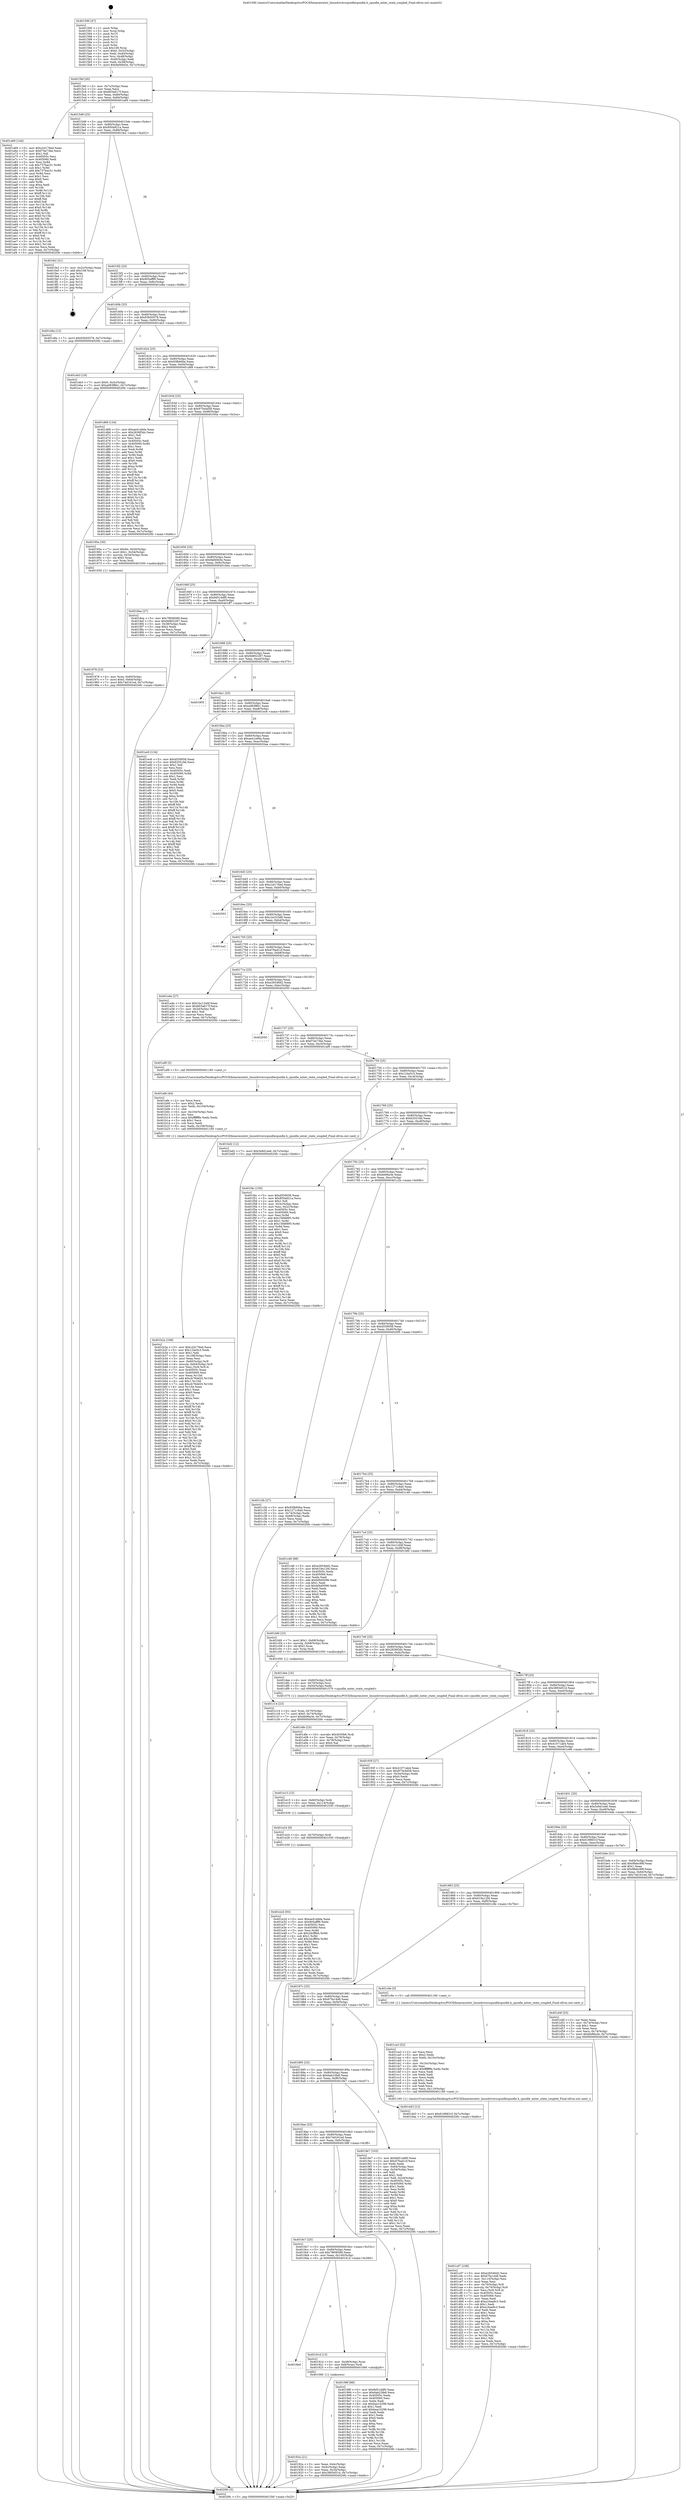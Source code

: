 digraph "0x401590" {
  label = "0x401590 (/mnt/c/Users/mathe/Desktop/tcc/POCII/binaries/extr_linuxdriverscpuidlecpuidle.h_cpuidle_enter_state_coupled_Final-ollvm.out::main(0))"
  labelloc = "t"
  node[shape=record]

  Entry [label="",width=0.3,height=0.3,shape=circle,fillcolor=black,style=filled]
  "0x4015bf" [label="{
     0x4015bf [26]\l
     | [instrs]\l
     &nbsp;&nbsp;0x4015bf \<+3\>: mov -0x7c(%rbp),%eax\l
     &nbsp;&nbsp;0x4015c2 \<+2\>: mov %eax,%ecx\l
     &nbsp;&nbsp;0x4015c4 \<+6\>: sub $0x803a617f,%ecx\l
     &nbsp;&nbsp;0x4015ca \<+3\>: mov %eax,-0x80(%rbp)\l
     &nbsp;&nbsp;0x4015cd \<+6\>: mov %ecx,-0x84(%rbp)\l
     &nbsp;&nbsp;0x4015d3 \<+6\>: je 0000000000401a69 \<main+0x4d9\>\l
  }"]
  "0x401a69" [label="{
     0x401a69 [144]\l
     | [instrs]\l
     &nbsp;&nbsp;0x401a69 \<+5\>: mov $0xc2d176ed,%eax\l
     &nbsp;&nbsp;0x401a6e \<+5\>: mov $0xf74a73be,%ecx\l
     &nbsp;&nbsp;0x401a73 \<+2\>: mov $0x1,%dl\l
     &nbsp;&nbsp;0x401a75 \<+7\>: mov 0x40505c,%esi\l
     &nbsp;&nbsp;0x401a7c \<+7\>: mov 0x405060,%edi\l
     &nbsp;&nbsp;0x401a83 \<+3\>: mov %esi,%r8d\l
     &nbsp;&nbsp;0x401a86 \<+7\>: sub $0x737bac51,%r8d\l
     &nbsp;&nbsp;0x401a8d \<+4\>: sub $0x1,%r8d\l
     &nbsp;&nbsp;0x401a91 \<+7\>: add $0x737bac51,%r8d\l
     &nbsp;&nbsp;0x401a98 \<+4\>: imul %r8d,%esi\l
     &nbsp;&nbsp;0x401a9c \<+3\>: and $0x1,%esi\l
     &nbsp;&nbsp;0x401a9f \<+3\>: cmp $0x0,%esi\l
     &nbsp;&nbsp;0x401aa2 \<+4\>: sete %r9b\l
     &nbsp;&nbsp;0x401aa6 \<+3\>: cmp $0xa,%edi\l
     &nbsp;&nbsp;0x401aa9 \<+4\>: setl %r10b\l
     &nbsp;&nbsp;0x401aad \<+3\>: mov %r9b,%r11b\l
     &nbsp;&nbsp;0x401ab0 \<+4\>: xor $0xff,%r11b\l
     &nbsp;&nbsp;0x401ab4 \<+3\>: mov %r10b,%bl\l
     &nbsp;&nbsp;0x401ab7 \<+3\>: xor $0xff,%bl\l
     &nbsp;&nbsp;0x401aba \<+3\>: xor $0x0,%dl\l
     &nbsp;&nbsp;0x401abd \<+3\>: mov %r11b,%r14b\l
     &nbsp;&nbsp;0x401ac0 \<+4\>: and $0x0,%r14b\l
     &nbsp;&nbsp;0x401ac4 \<+3\>: and %dl,%r9b\l
     &nbsp;&nbsp;0x401ac7 \<+3\>: mov %bl,%r15b\l
     &nbsp;&nbsp;0x401aca \<+4\>: and $0x0,%r15b\l
     &nbsp;&nbsp;0x401ace \<+3\>: and %dl,%r10b\l
     &nbsp;&nbsp;0x401ad1 \<+3\>: or %r9b,%r14b\l
     &nbsp;&nbsp;0x401ad4 \<+3\>: or %r10b,%r15b\l
     &nbsp;&nbsp;0x401ad7 \<+3\>: xor %r15b,%r14b\l
     &nbsp;&nbsp;0x401ada \<+3\>: or %bl,%r11b\l
     &nbsp;&nbsp;0x401add \<+4\>: xor $0xff,%r11b\l
     &nbsp;&nbsp;0x401ae1 \<+3\>: or $0x0,%dl\l
     &nbsp;&nbsp;0x401ae4 \<+3\>: and %dl,%r11b\l
     &nbsp;&nbsp;0x401ae7 \<+3\>: or %r11b,%r14b\l
     &nbsp;&nbsp;0x401aea \<+4\>: test $0x1,%r14b\l
     &nbsp;&nbsp;0x401aee \<+3\>: cmovne %ecx,%eax\l
     &nbsp;&nbsp;0x401af1 \<+3\>: mov %eax,-0x7c(%rbp)\l
     &nbsp;&nbsp;0x401af4 \<+5\>: jmp 00000000004020fc \<main+0xb6c\>\l
  }"]
  "0x4015d9" [label="{
     0x4015d9 [25]\l
     | [instrs]\l
     &nbsp;&nbsp;0x4015d9 \<+5\>: jmp 00000000004015de \<main+0x4e\>\l
     &nbsp;&nbsp;0x4015de \<+3\>: mov -0x80(%rbp),%eax\l
     &nbsp;&nbsp;0x4015e1 \<+5\>: sub $0x850a921a,%eax\l
     &nbsp;&nbsp;0x4015e6 \<+6\>: mov %eax,-0x88(%rbp)\l
     &nbsp;&nbsp;0x4015ec \<+6\>: je 0000000000401fe2 \<main+0xa52\>\l
  }"]
  Exit [label="",width=0.3,height=0.3,shape=circle,fillcolor=black,style=filled,peripheries=2]
  "0x401fe2" [label="{
     0x401fe2 [21]\l
     | [instrs]\l
     &nbsp;&nbsp;0x401fe2 \<+3\>: mov -0x2c(%rbp),%eax\l
     &nbsp;&nbsp;0x401fe5 \<+7\>: add $0x108,%rsp\l
     &nbsp;&nbsp;0x401fec \<+1\>: pop %rbx\l
     &nbsp;&nbsp;0x401fed \<+2\>: pop %r12\l
     &nbsp;&nbsp;0x401fef \<+2\>: pop %r13\l
     &nbsp;&nbsp;0x401ff1 \<+2\>: pop %r14\l
     &nbsp;&nbsp;0x401ff3 \<+2\>: pop %r15\l
     &nbsp;&nbsp;0x401ff5 \<+1\>: pop %rbp\l
     &nbsp;&nbsp;0x401ff6 \<+1\>: ret\l
  }"]
  "0x4015f2" [label="{
     0x4015f2 [25]\l
     | [instrs]\l
     &nbsp;&nbsp;0x4015f2 \<+5\>: jmp 00000000004015f7 \<main+0x67\>\l
     &nbsp;&nbsp;0x4015f7 \<+3\>: mov -0x80(%rbp),%eax\l
     &nbsp;&nbsp;0x4015fa \<+5\>: sub $0x905afff9,%eax\l
     &nbsp;&nbsp;0x4015ff \<+6\>: mov %eax,-0x8c(%rbp)\l
     &nbsp;&nbsp;0x401605 \<+6\>: je 0000000000401e8a \<main+0x8fa\>\l
  }"]
  "0x401e2d" [label="{
     0x401e2d [93]\l
     | [instrs]\l
     &nbsp;&nbsp;0x401e2d \<+5\>: mov $0xae41a9da,%eax\l
     &nbsp;&nbsp;0x401e32 \<+5\>: mov $0x905afff9,%edx\l
     &nbsp;&nbsp;0x401e37 \<+7\>: mov 0x40505c,%esi\l
     &nbsp;&nbsp;0x401e3e \<+7\>: mov 0x405060,%ecx\l
     &nbsp;&nbsp;0x401e45 \<+3\>: mov %esi,%r8d\l
     &nbsp;&nbsp;0x401e48 \<+7\>: sub $0x2dcfffd4,%r8d\l
     &nbsp;&nbsp;0x401e4f \<+4\>: sub $0x1,%r8d\l
     &nbsp;&nbsp;0x401e53 \<+7\>: add $0x2dcfffd4,%r8d\l
     &nbsp;&nbsp;0x401e5a \<+4\>: imul %r8d,%esi\l
     &nbsp;&nbsp;0x401e5e \<+3\>: and $0x1,%esi\l
     &nbsp;&nbsp;0x401e61 \<+3\>: cmp $0x0,%esi\l
     &nbsp;&nbsp;0x401e64 \<+4\>: sete %r9b\l
     &nbsp;&nbsp;0x401e68 \<+3\>: cmp $0xa,%ecx\l
     &nbsp;&nbsp;0x401e6b \<+4\>: setl %r10b\l
     &nbsp;&nbsp;0x401e6f \<+3\>: mov %r9b,%r11b\l
     &nbsp;&nbsp;0x401e72 \<+3\>: and %r10b,%r11b\l
     &nbsp;&nbsp;0x401e75 \<+3\>: xor %r10b,%r9b\l
     &nbsp;&nbsp;0x401e78 \<+3\>: or %r9b,%r11b\l
     &nbsp;&nbsp;0x401e7b \<+4\>: test $0x1,%r11b\l
     &nbsp;&nbsp;0x401e7f \<+3\>: cmovne %edx,%eax\l
     &nbsp;&nbsp;0x401e82 \<+3\>: mov %eax,-0x7c(%rbp)\l
     &nbsp;&nbsp;0x401e85 \<+5\>: jmp 00000000004020fc \<main+0xb6c\>\l
  }"]
  "0x401e8a" [label="{
     0x401e8a [12]\l
     | [instrs]\l
     &nbsp;&nbsp;0x401e8a \<+7\>: movl $0x93b50578,-0x7c(%rbp)\l
     &nbsp;&nbsp;0x401e91 \<+5\>: jmp 00000000004020fc \<main+0xb6c\>\l
  }"]
  "0x40160b" [label="{
     0x40160b [25]\l
     | [instrs]\l
     &nbsp;&nbsp;0x40160b \<+5\>: jmp 0000000000401610 \<main+0x80\>\l
     &nbsp;&nbsp;0x401610 \<+3\>: mov -0x80(%rbp),%eax\l
     &nbsp;&nbsp;0x401613 \<+5\>: sub $0x93b50578,%eax\l
     &nbsp;&nbsp;0x401618 \<+6\>: mov %eax,-0x90(%rbp)\l
     &nbsp;&nbsp;0x40161e \<+6\>: je 0000000000401eb3 \<main+0x923\>\l
  }"]
  "0x401e24" [label="{
     0x401e24 [9]\l
     | [instrs]\l
     &nbsp;&nbsp;0x401e24 \<+4\>: mov -0x70(%rbp),%rdi\l
     &nbsp;&nbsp;0x401e28 \<+5\>: call 0000000000401030 \<free@plt\>\l
     | [calls]\l
     &nbsp;&nbsp;0x401030 \{1\} (unknown)\l
  }"]
  "0x401eb3" [label="{
     0x401eb3 [19]\l
     | [instrs]\l
     &nbsp;&nbsp;0x401eb3 \<+7\>: movl $0x0,-0x3c(%rbp)\l
     &nbsp;&nbsp;0x401eba \<+7\>: movl $0xa083f8b1,-0x7c(%rbp)\l
     &nbsp;&nbsp;0x401ec1 \<+5\>: jmp 00000000004020fc \<main+0xb6c\>\l
  }"]
  "0x401624" [label="{
     0x401624 [25]\l
     | [instrs]\l
     &nbsp;&nbsp;0x401624 \<+5\>: jmp 0000000000401629 \<main+0x99\>\l
     &nbsp;&nbsp;0x401629 \<+3\>: mov -0x80(%rbp),%eax\l
     &nbsp;&nbsp;0x40162c \<+5\>: sub $0x93fb60be,%eax\l
     &nbsp;&nbsp;0x401631 \<+6\>: mov %eax,-0x94(%rbp)\l
     &nbsp;&nbsp;0x401637 \<+6\>: je 0000000000401d68 \<main+0x7d8\>\l
  }"]
  "0x401e15" [label="{
     0x401e15 [15]\l
     | [instrs]\l
     &nbsp;&nbsp;0x401e15 \<+4\>: mov -0x60(%rbp),%rdi\l
     &nbsp;&nbsp;0x401e19 \<+6\>: mov %eax,-0x114(%rbp)\l
     &nbsp;&nbsp;0x401e1f \<+5\>: call 0000000000401030 \<free@plt\>\l
     | [calls]\l
     &nbsp;&nbsp;0x401030 \{1\} (unknown)\l
  }"]
  "0x401d68" [label="{
     0x401d68 [134]\l
     | [instrs]\l
     &nbsp;&nbsp;0x401d68 \<+5\>: mov $0xae41a9da,%eax\l
     &nbsp;&nbsp;0x401d6d \<+5\>: mov $0x2836f3dc,%ecx\l
     &nbsp;&nbsp;0x401d72 \<+2\>: mov $0x1,%dl\l
     &nbsp;&nbsp;0x401d74 \<+2\>: xor %esi,%esi\l
     &nbsp;&nbsp;0x401d76 \<+7\>: mov 0x40505c,%edi\l
     &nbsp;&nbsp;0x401d7d \<+8\>: mov 0x405060,%r8d\l
     &nbsp;&nbsp;0x401d85 \<+3\>: sub $0x1,%esi\l
     &nbsp;&nbsp;0x401d88 \<+3\>: mov %edi,%r9d\l
     &nbsp;&nbsp;0x401d8b \<+3\>: add %esi,%r9d\l
     &nbsp;&nbsp;0x401d8e \<+4\>: imul %r9d,%edi\l
     &nbsp;&nbsp;0x401d92 \<+3\>: and $0x1,%edi\l
     &nbsp;&nbsp;0x401d95 \<+3\>: cmp $0x0,%edi\l
     &nbsp;&nbsp;0x401d98 \<+4\>: sete %r10b\l
     &nbsp;&nbsp;0x401d9c \<+4\>: cmp $0xa,%r8d\l
     &nbsp;&nbsp;0x401da0 \<+4\>: setl %r11b\l
     &nbsp;&nbsp;0x401da4 \<+3\>: mov %r10b,%bl\l
     &nbsp;&nbsp;0x401da7 \<+3\>: xor $0xff,%bl\l
     &nbsp;&nbsp;0x401daa \<+3\>: mov %r11b,%r14b\l
     &nbsp;&nbsp;0x401dad \<+4\>: xor $0xff,%r14b\l
     &nbsp;&nbsp;0x401db1 \<+3\>: xor $0x0,%dl\l
     &nbsp;&nbsp;0x401db4 \<+3\>: mov %bl,%r15b\l
     &nbsp;&nbsp;0x401db7 \<+4\>: and $0x0,%r15b\l
     &nbsp;&nbsp;0x401dbb \<+3\>: and %dl,%r10b\l
     &nbsp;&nbsp;0x401dbe \<+3\>: mov %r14b,%r12b\l
     &nbsp;&nbsp;0x401dc1 \<+4\>: and $0x0,%r12b\l
     &nbsp;&nbsp;0x401dc5 \<+3\>: and %dl,%r11b\l
     &nbsp;&nbsp;0x401dc8 \<+3\>: or %r10b,%r15b\l
     &nbsp;&nbsp;0x401dcb \<+3\>: or %r11b,%r12b\l
     &nbsp;&nbsp;0x401dce \<+3\>: xor %r12b,%r15b\l
     &nbsp;&nbsp;0x401dd1 \<+3\>: or %r14b,%bl\l
     &nbsp;&nbsp;0x401dd4 \<+3\>: xor $0xff,%bl\l
     &nbsp;&nbsp;0x401dd7 \<+3\>: or $0x0,%dl\l
     &nbsp;&nbsp;0x401dda \<+2\>: and %dl,%bl\l
     &nbsp;&nbsp;0x401ddc \<+3\>: or %bl,%r15b\l
     &nbsp;&nbsp;0x401ddf \<+4\>: test $0x1,%r15b\l
     &nbsp;&nbsp;0x401de3 \<+3\>: cmovne %ecx,%eax\l
     &nbsp;&nbsp;0x401de6 \<+3\>: mov %eax,-0x7c(%rbp)\l
     &nbsp;&nbsp;0x401de9 \<+5\>: jmp 00000000004020fc \<main+0xb6c\>\l
  }"]
  "0x40163d" [label="{
     0x40163d [25]\l
     | [instrs]\l
     &nbsp;&nbsp;0x40163d \<+5\>: jmp 0000000000401642 \<main+0xb2\>\l
     &nbsp;&nbsp;0x401642 \<+3\>: mov -0x80(%rbp),%eax\l
     &nbsp;&nbsp;0x401645 \<+5\>: sub $0x975e4d58,%eax\l
     &nbsp;&nbsp;0x40164a \<+6\>: mov %eax,-0x98(%rbp)\l
     &nbsp;&nbsp;0x401650 \<+6\>: je 000000000040195a \<main+0x3ca\>\l
  }"]
  "0x401dfe" [label="{
     0x401dfe [23]\l
     | [instrs]\l
     &nbsp;&nbsp;0x401dfe \<+10\>: movabs $0x4030b6,%rdi\l
     &nbsp;&nbsp;0x401e08 \<+3\>: mov %eax,-0x78(%rbp)\l
     &nbsp;&nbsp;0x401e0b \<+3\>: mov -0x78(%rbp),%esi\l
     &nbsp;&nbsp;0x401e0e \<+2\>: mov $0x0,%al\l
     &nbsp;&nbsp;0x401e10 \<+5\>: call 0000000000401040 \<printf@plt\>\l
     | [calls]\l
     &nbsp;&nbsp;0x401040 \{1\} (unknown)\l
  }"]
  "0x40195a" [label="{
     0x40195a [30]\l
     | [instrs]\l
     &nbsp;&nbsp;0x40195a \<+7\>: movl $0x64,-0x50(%rbp)\l
     &nbsp;&nbsp;0x401961 \<+7\>: movl $0x1,-0x54(%rbp)\l
     &nbsp;&nbsp;0x401968 \<+4\>: movslq -0x54(%rbp),%rax\l
     &nbsp;&nbsp;0x40196c \<+4\>: shl $0x2,%rax\l
     &nbsp;&nbsp;0x401970 \<+3\>: mov %rax,%rdi\l
     &nbsp;&nbsp;0x401973 \<+5\>: call 0000000000401050 \<malloc@plt\>\l
     | [calls]\l
     &nbsp;&nbsp;0x401050 \{1\} (unknown)\l
  }"]
  "0x401656" [label="{
     0x401656 [25]\l
     | [instrs]\l
     &nbsp;&nbsp;0x401656 \<+5\>: jmp 000000000040165b \<main+0xcb\>\l
     &nbsp;&nbsp;0x40165b \<+3\>: mov -0x80(%rbp),%eax\l
     &nbsp;&nbsp;0x40165e \<+5\>: sub $0x9af49d3e,%eax\l
     &nbsp;&nbsp;0x401663 \<+6\>: mov %eax,-0x9c(%rbp)\l
     &nbsp;&nbsp;0x401669 \<+6\>: je 00000000004018ea \<main+0x35a\>\l
  }"]
  "0x401cd7" [label="{
     0x401cd7 [108]\l
     | [instrs]\l
     &nbsp;&nbsp;0x401cd7 \<+5\>: mov $0xe26546d2,%ecx\l
     &nbsp;&nbsp;0x401cdc \<+5\>: mov $0x67fa1448,%edx\l
     &nbsp;&nbsp;0x401ce1 \<+6\>: mov -0x110(%rbp),%esi\l
     &nbsp;&nbsp;0x401ce7 \<+3\>: imul %eax,%esi\l
     &nbsp;&nbsp;0x401cea \<+4\>: mov -0x70(%rbp),%r8\l
     &nbsp;&nbsp;0x401cee \<+4\>: movslq -0x74(%rbp),%r9\l
     &nbsp;&nbsp;0x401cf2 \<+4\>: mov %esi,(%r8,%r9,4)\l
     &nbsp;&nbsp;0x401cf6 \<+7\>: mov 0x40505c,%eax\l
     &nbsp;&nbsp;0x401cfd \<+7\>: mov 0x405060,%esi\l
     &nbsp;&nbsp;0x401d04 \<+2\>: mov %eax,%edi\l
     &nbsp;&nbsp;0x401d06 \<+6\>: add $0xa16aa9c3,%edi\l
     &nbsp;&nbsp;0x401d0c \<+3\>: sub $0x1,%edi\l
     &nbsp;&nbsp;0x401d0f \<+6\>: sub $0xa16aa9c3,%edi\l
     &nbsp;&nbsp;0x401d15 \<+3\>: imul %edi,%eax\l
     &nbsp;&nbsp;0x401d18 \<+3\>: and $0x1,%eax\l
     &nbsp;&nbsp;0x401d1b \<+3\>: cmp $0x0,%eax\l
     &nbsp;&nbsp;0x401d1e \<+4\>: sete %r10b\l
     &nbsp;&nbsp;0x401d22 \<+3\>: cmp $0xa,%esi\l
     &nbsp;&nbsp;0x401d25 \<+4\>: setl %r11b\l
     &nbsp;&nbsp;0x401d29 \<+3\>: mov %r10b,%bl\l
     &nbsp;&nbsp;0x401d2c \<+3\>: and %r11b,%bl\l
     &nbsp;&nbsp;0x401d2f \<+3\>: xor %r11b,%r10b\l
     &nbsp;&nbsp;0x401d32 \<+3\>: or %r10b,%bl\l
     &nbsp;&nbsp;0x401d35 \<+3\>: test $0x1,%bl\l
     &nbsp;&nbsp;0x401d38 \<+3\>: cmovne %edx,%ecx\l
     &nbsp;&nbsp;0x401d3b \<+3\>: mov %ecx,-0x7c(%rbp)\l
     &nbsp;&nbsp;0x401d3e \<+5\>: jmp 00000000004020fc \<main+0xb6c\>\l
  }"]
  "0x4018ea" [label="{
     0x4018ea [27]\l
     | [instrs]\l
     &nbsp;&nbsp;0x4018ea \<+5\>: mov $0x7f608589,%eax\l
     &nbsp;&nbsp;0x4018ef \<+5\>: mov $0x9d802287,%ecx\l
     &nbsp;&nbsp;0x4018f4 \<+3\>: mov -0x38(%rbp),%edx\l
     &nbsp;&nbsp;0x4018f7 \<+3\>: cmp $0x2,%edx\l
     &nbsp;&nbsp;0x4018fa \<+3\>: cmovne %ecx,%eax\l
     &nbsp;&nbsp;0x4018fd \<+3\>: mov %eax,-0x7c(%rbp)\l
     &nbsp;&nbsp;0x401900 \<+5\>: jmp 00000000004020fc \<main+0xb6c\>\l
  }"]
  "0x40166f" [label="{
     0x40166f [25]\l
     | [instrs]\l
     &nbsp;&nbsp;0x40166f \<+5\>: jmp 0000000000401674 \<main+0xe4\>\l
     &nbsp;&nbsp;0x401674 \<+3\>: mov -0x80(%rbp),%eax\l
     &nbsp;&nbsp;0x401677 \<+5\>: sub $0x9d51ddf0,%eax\l
     &nbsp;&nbsp;0x40167c \<+6\>: mov %eax,-0xa0(%rbp)\l
     &nbsp;&nbsp;0x401682 \<+6\>: je 0000000000401ff7 \<main+0xa67\>\l
  }"]
  "0x4020fc" [label="{
     0x4020fc [5]\l
     | [instrs]\l
     &nbsp;&nbsp;0x4020fc \<+5\>: jmp 00000000004015bf \<main+0x2f\>\l
  }"]
  "0x401590" [label="{
     0x401590 [47]\l
     | [instrs]\l
     &nbsp;&nbsp;0x401590 \<+1\>: push %rbp\l
     &nbsp;&nbsp;0x401591 \<+3\>: mov %rsp,%rbp\l
     &nbsp;&nbsp;0x401594 \<+2\>: push %r15\l
     &nbsp;&nbsp;0x401596 \<+2\>: push %r14\l
     &nbsp;&nbsp;0x401598 \<+2\>: push %r13\l
     &nbsp;&nbsp;0x40159a \<+2\>: push %r12\l
     &nbsp;&nbsp;0x40159c \<+1\>: push %rbx\l
     &nbsp;&nbsp;0x40159d \<+7\>: sub $0x108,%rsp\l
     &nbsp;&nbsp;0x4015a4 \<+7\>: movl $0x0,-0x3c(%rbp)\l
     &nbsp;&nbsp;0x4015ab \<+3\>: mov %edi,-0x40(%rbp)\l
     &nbsp;&nbsp;0x4015ae \<+4\>: mov %rsi,-0x48(%rbp)\l
     &nbsp;&nbsp;0x4015b2 \<+3\>: mov -0x40(%rbp),%edi\l
     &nbsp;&nbsp;0x4015b5 \<+3\>: mov %edi,-0x38(%rbp)\l
     &nbsp;&nbsp;0x4015b8 \<+7\>: movl $0x9af49d3e,-0x7c(%rbp)\l
  }"]
  "0x401ca3" [label="{
     0x401ca3 [52]\l
     | [instrs]\l
     &nbsp;&nbsp;0x401ca3 \<+2\>: xor %ecx,%ecx\l
     &nbsp;&nbsp;0x401ca5 \<+5\>: mov $0x2,%edx\l
     &nbsp;&nbsp;0x401caa \<+6\>: mov %edx,-0x10c(%rbp)\l
     &nbsp;&nbsp;0x401cb0 \<+1\>: cltd\l
     &nbsp;&nbsp;0x401cb1 \<+6\>: mov -0x10c(%rbp),%esi\l
     &nbsp;&nbsp;0x401cb7 \<+2\>: idiv %esi\l
     &nbsp;&nbsp;0x401cb9 \<+6\>: imul $0xfffffffe,%edx,%edx\l
     &nbsp;&nbsp;0x401cbf \<+2\>: mov %ecx,%edi\l
     &nbsp;&nbsp;0x401cc1 \<+2\>: sub %edx,%edi\l
     &nbsp;&nbsp;0x401cc3 \<+2\>: mov %ecx,%edx\l
     &nbsp;&nbsp;0x401cc5 \<+3\>: sub $0x1,%edx\l
     &nbsp;&nbsp;0x401cc8 \<+2\>: add %edx,%edi\l
     &nbsp;&nbsp;0x401cca \<+2\>: sub %edi,%ecx\l
     &nbsp;&nbsp;0x401ccc \<+6\>: mov %ecx,-0x110(%rbp)\l
     &nbsp;&nbsp;0x401cd2 \<+5\>: call 0000000000401160 \<next_i\>\l
     | [calls]\l
     &nbsp;&nbsp;0x401160 \{1\} (/mnt/c/Users/mathe/Desktop/tcc/POCII/binaries/extr_linuxdriverscpuidlecpuidle.h_cpuidle_enter_state_coupled_Final-ollvm.out::next_i)\l
  }"]
  "0x401ff7" [label="{
     0x401ff7\l
  }", style=dashed]
  "0x401688" [label="{
     0x401688 [25]\l
     | [instrs]\l
     &nbsp;&nbsp;0x401688 \<+5\>: jmp 000000000040168d \<main+0xfd\>\l
     &nbsp;&nbsp;0x40168d \<+3\>: mov -0x80(%rbp),%eax\l
     &nbsp;&nbsp;0x401690 \<+5\>: sub $0x9d802287,%eax\l
     &nbsp;&nbsp;0x401695 \<+6\>: mov %eax,-0xa4(%rbp)\l
     &nbsp;&nbsp;0x40169b \<+6\>: je 0000000000401905 \<main+0x375\>\l
  }"]
  "0x401c14" [label="{
     0x401c14 [23]\l
     | [instrs]\l
     &nbsp;&nbsp;0x401c14 \<+4\>: mov %rax,-0x70(%rbp)\l
     &nbsp;&nbsp;0x401c18 \<+7\>: movl $0x0,-0x74(%rbp)\l
     &nbsp;&nbsp;0x401c1f \<+7\>: movl $0xbb96a3e,-0x7c(%rbp)\l
     &nbsp;&nbsp;0x401c26 \<+5\>: jmp 00000000004020fc \<main+0xb6c\>\l
  }"]
  "0x401905" [label="{
     0x401905\l
  }", style=dashed]
  "0x4016a1" [label="{
     0x4016a1 [25]\l
     | [instrs]\l
     &nbsp;&nbsp;0x4016a1 \<+5\>: jmp 00000000004016a6 \<main+0x116\>\l
     &nbsp;&nbsp;0x4016a6 \<+3\>: mov -0x80(%rbp),%eax\l
     &nbsp;&nbsp;0x4016a9 \<+5\>: sub $0xa083f8b1,%eax\l
     &nbsp;&nbsp;0x4016ae \<+6\>: mov %eax,-0xa8(%rbp)\l
     &nbsp;&nbsp;0x4016b4 \<+6\>: je 0000000000401ec6 \<main+0x936\>\l
  }"]
  "0x401b2a" [label="{
     0x401b2a [168]\l
     | [instrs]\l
     &nbsp;&nbsp;0x401b2a \<+5\>: mov $0xc2d176ed,%ecx\l
     &nbsp;&nbsp;0x401b2f \<+5\>: mov $0x124e5c3,%edx\l
     &nbsp;&nbsp;0x401b34 \<+3\>: mov $0x1,%dil\l
     &nbsp;&nbsp;0x401b37 \<+6\>: mov -0x108(%rbp),%esi\l
     &nbsp;&nbsp;0x401b3d \<+3\>: imul %eax,%esi\l
     &nbsp;&nbsp;0x401b40 \<+4\>: mov -0x60(%rbp),%r8\l
     &nbsp;&nbsp;0x401b44 \<+4\>: movslq -0x64(%rbp),%r9\l
     &nbsp;&nbsp;0x401b48 \<+4\>: mov %esi,(%r8,%r9,4)\l
     &nbsp;&nbsp;0x401b4c \<+7\>: mov 0x40505c,%eax\l
     &nbsp;&nbsp;0x401b53 \<+7\>: mov 0x405060,%esi\l
     &nbsp;&nbsp;0x401b5a \<+3\>: mov %eax,%r10d\l
     &nbsp;&nbsp;0x401b5d \<+7\>: add $0xcb76dd20,%r10d\l
     &nbsp;&nbsp;0x401b64 \<+4\>: sub $0x1,%r10d\l
     &nbsp;&nbsp;0x401b68 \<+7\>: sub $0xcb76dd20,%r10d\l
     &nbsp;&nbsp;0x401b6f \<+4\>: imul %r10d,%eax\l
     &nbsp;&nbsp;0x401b73 \<+3\>: and $0x1,%eax\l
     &nbsp;&nbsp;0x401b76 \<+3\>: cmp $0x0,%eax\l
     &nbsp;&nbsp;0x401b79 \<+4\>: sete %r11b\l
     &nbsp;&nbsp;0x401b7d \<+3\>: cmp $0xa,%esi\l
     &nbsp;&nbsp;0x401b80 \<+3\>: setl %bl\l
     &nbsp;&nbsp;0x401b83 \<+3\>: mov %r11b,%r14b\l
     &nbsp;&nbsp;0x401b86 \<+4\>: xor $0xff,%r14b\l
     &nbsp;&nbsp;0x401b8a \<+3\>: mov %bl,%r15b\l
     &nbsp;&nbsp;0x401b8d \<+4\>: xor $0xff,%r15b\l
     &nbsp;&nbsp;0x401b91 \<+4\>: xor $0x0,%dil\l
     &nbsp;&nbsp;0x401b95 \<+3\>: mov %r14b,%r12b\l
     &nbsp;&nbsp;0x401b98 \<+4\>: and $0x0,%r12b\l
     &nbsp;&nbsp;0x401b9c \<+3\>: and %dil,%r11b\l
     &nbsp;&nbsp;0x401b9f \<+3\>: mov %r15b,%r13b\l
     &nbsp;&nbsp;0x401ba2 \<+4\>: and $0x0,%r13b\l
     &nbsp;&nbsp;0x401ba6 \<+3\>: and %dil,%bl\l
     &nbsp;&nbsp;0x401ba9 \<+3\>: or %r11b,%r12b\l
     &nbsp;&nbsp;0x401bac \<+3\>: or %bl,%r13b\l
     &nbsp;&nbsp;0x401baf \<+3\>: xor %r13b,%r12b\l
     &nbsp;&nbsp;0x401bb2 \<+3\>: or %r15b,%r14b\l
     &nbsp;&nbsp;0x401bb5 \<+4\>: xor $0xff,%r14b\l
     &nbsp;&nbsp;0x401bb9 \<+4\>: or $0x0,%dil\l
     &nbsp;&nbsp;0x401bbd \<+3\>: and %dil,%r14b\l
     &nbsp;&nbsp;0x401bc0 \<+3\>: or %r14b,%r12b\l
     &nbsp;&nbsp;0x401bc3 \<+4\>: test $0x1,%r12b\l
     &nbsp;&nbsp;0x401bc7 \<+3\>: cmovne %edx,%ecx\l
     &nbsp;&nbsp;0x401bca \<+3\>: mov %ecx,-0x7c(%rbp)\l
     &nbsp;&nbsp;0x401bcd \<+5\>: jmp 00000000004020fc \<main+0xb6c\>\l
  }"]
  "0x401ec6" [label="{
     0x401ec6 [134]\l
     | [instrs]\l
     &nbsp;&nbsp;0x401ec6 \<+5\>: mov $0xd559058,%eax\l
     &nbsp;&nbsp;0x401ecb \<+5\>: mov $0x625518d,%ecx\l
     &nbsp;&nbsp;0x401ed0 \<+2\>: mov $0x1,%dl\l
     &nbsp;&nbsp;0x401ed2 \<+2\>: xor %esi,%esi\l
     &nbsp;&nbsp;0x401ed4 \<+7\>: mov 0x40505c,%edi\l
     &nbsp;&nbsp;0x401edb \<+8\>: mov 0x405060,%r8d\l
     &nbsp;&nbsp;0x401ee3 \<+3\>: sub $0x1,%esi\l
     &nbsp;&nbsp;0x401ee6 \<+3\>: mov %edi,%r9d\l
     &nbsp;&nbsp;0x401ee9 \<+3\>: add %esi,%r9d\l
     &nbsp;&nbsp;0x401eec \<+4\>: imul %r9d,%edi\l
     &nbsp;&nbsp;0x401ef0 \<+3\>: and $0x1,%edi\l
     &nbsp;&nbsp;0x401ef3 \<+3\>: cmp $0x0,%edi\l
     &nbsp;&nbsp;0x401ef6 \<+4\>: sete %r10b\l
     &nbsp;&nbsp;0x401efa \<+4\>: cmp $0xa,%r8d\l
     &nbsp;&nbsp;0x401efe \<+4\>: setl %r11b\l
     &nbsp;&nbsp;0x401f02 \<+3\>: mov %r10b,%bl\l
     &nbsp;&nbsp;0x401f05 \<+3\>: xor $0xff,%bl\l
     &nbsp;&nbsp;0x401f08 \<+3\>: mov %r11b,%r14b\l
     &nbsp;&nbsp;0x401f0b \<+4\>: xor $0xff,%r14b\l
     &nbsp;&nbsp;0x401f0f \<+3\>: xor $0x1,%dl\l
     &nbsp;&nbsp;0x401f12 \<+3\>: mov %bl,%r15b\l
     &nbsp;&nbsp;0x401f15 \<+4\>: and $0xff,%r15b\l
     &nbsp;&nbsp;0x401f19 \<+3\>: and %dl,%r10b\l
     &nbsp;&nbsp;0x401f1c \<+3\>: mov %r14b,%r12b\l
     &nbsp;&nbsp;0x401f1f \<+4\>: and $0xff,%r12b\l
     &nbsp;&nbsp;0x401f23 \<+3\>: and %dl,%r11b\l
     &nbsp;&nbsp;0x401f26 \<+3\>: or %r10b,%r15b\l
     &nbsp;&nbsp;0x401f29 \<+3\>: or %r11b,%r12b\l
     &nbsp;&nbsp;0x401f2c \<+3\>: xor %r12b,%r15b\l
     &nbsp;&nbsp;0x401f2f \<+3\>: or %r14b,%bl\l
     &nbsp;&nbsp;0x401f32 \<+3\>: xor $0xff,%bl\l
     &nbsp;&nbsp;0x401f35 \<+3\>: or $0x1,%dl\l
     &nbsp;&nbsp;0x401f38 \<+2\>: and %dl,%bl\l
     &nbsp;&nbsp;0x401f3a \<+3\>: or %bl,%r15b\l
     &nbsp;&nbsp;0x401f3d \<+4\>: test $0x1,%r15b\l
     &nbsp;&nbsp;0x401f41 \<+3\>: cmovne %ecx,%eax\l
     &nbsp;&nbsp;0x401f44 \<+3\>: mov %eax,-0x7c(%rbp)\l
     &nbsp;&nbsp;0x401f47 \<+5\>: jmp 00000000004020fc \<main+0xb6c\>\l
  }"]
  "0x4016ba" [label="{
     0x4016ba [25]\l
     | [instrs]\l
     &nbsp;&nbsp;0x4016ba \<+5\>: jmp 00000000004016bf \<main+0x12f\>\l
     &nbsp;&nbsp;0x4016bf \<+3\>: mov -0x80(%rbp),%eax\l
     &nbsp;&nbsp;0x4016c2 \<+5\>: sub $0xae41a9da,%eax\l
     &nbsp;&nbsp;0x4016c7 \<+6\>: mov %eax,-0xac(%rbp)\l
     &nbsp;&nbsp;0x4016cd \<+6\>: je 00000000004020aa \<main+0xb1a\>\l
  }"]
  "0x401afe" [label="{
     0x401afe [44]\l
     | [instrs]\l
     &nbsp;&nbsp;0x401afe \<+2\>: xor %ecx,%ecx\l
     &nbsp;&nbsp;0x401b00 \<+5\>: mov $0x2,%edx\l
     &nbsp;&nbsp;0x401b05 \<+6\>: mov %edx,-0x104(%rbp)\l
     &nbsp;&nbsp;0x401b0b \<+1\>: cltd\l
     &nbsp;&nbsp;0x401b0c \<+6\>: mov -0x104(%rbp),%esi\l
     &nbsp;&nbsp;0x401b12 \<+2\>: idiv %esi\l
     &nbsp;&nbsp;0x401b14 \<+6\>: imul $0xfffffffe,%edx,%edx\l
     &nbsp;&nbsp;0x401b1a \<+3\>: sub $0x1,%ecx\l
     &nbsp;&nbsp;0x401b1d \<+2\>: sub %ecx,%edx\l
     &nbsp;&nbsp;0x401b1f \<+6\>: mov %edx,-0x108(%rbp)\l
     &nbsp;&nbsp;0x401b25 \<+5\>: call 0000000000401160 \<next_i\>\l
     | [calls]\l
     &nbsp;&nbsp;0x401160 \{1\} (/mnt/c/Users/mathe/Desktop/tcc/POCII/binaries/extr_linuxdriverscpuidlecpuidle.h_cpuidle_enter_state_coupled_Final-ollvm.out::next_i)\l
  }"]
  "0x4020aa" [label="{
     0x4020aa\l
  }", style=dashed]
  "0x4016d3" [label="{
     0x4016d3 [25]\l
     | [instrs]\l
     &nbsp;&nbsp;0x4016d3 \<+5\>: jmp 00000000004016d8 \<main+0x148\>\l
     &nbsp;&nbsp;0x4016d8 \<+3\>: mov -0x80(%rbp),%eax\l
     &nbsp;&nbsp;0x4016db \<+5\>: sub $0xc2d176ed,%eax\l
     &nbsp;&nbsp;0x4016e0 \<+6\>: mov %eax,-0xb0(%rbp)\l
     &nbsp;&nbsp;0x4016e6 \<+6\>: je 0000000000402003 \<main+0xa73\>\l
  }"]
  "0x401978" [label="{
     0x401978 [23]\l
     | [instrs]\l
     &nbsp;&nbsp;0x401978 \<+4\>: mov %rax,-0x60(%rbp)\l
     &nbsp;&nbsp;0x40197c \<+7\>: movl $0x0,-0x64(%rbp)\l
     &nbsp;&nbsp;0x401983 \<+7\>: movl $0x74d161ed,-0x7c(%rbp)\l
     &nbsp;&nbsp;0x40198a \<+5\>: jmp 00000000004020fc \<main+0xb6c\>\l
  }"]
  "0x402003" [label="{
     0x402003\l
  }", style=dashed]
  "0x4016ec" [label="{
     0x4016ec [25]\l
     | [instrs]\l
     &nbsp;&nbsp;0x4016ec \<+5\>: jmp 00000000004016f1 \<main+0x161\>\l
     &nbsp;&nbsp;0x4016f1 \<+3\>: mov -0x80(%rbp),%eax\l
     &nbsp;&nbsp;0x4016f4 \<+5\>: sub $0xc2e333d8,%eax\l
     &nbsp;&nbsp;0x4016f9 \<+6\>: mov %eax,-0xb4(%rbp)\l
     &nbsp;&nbsp;0x4016ff \<+6\>: je 0000000000401ea2 \<main+0x912\>\l
  }"]
  "0x40192a" [label="{
     0x40192a [21]\l
     | [instrs]\l
     &nbsp;&nbsp;0x40192a \<+3\>: mov %eax,-0x4c(%rbp)\l
     &nbsp;&nbsp;0x40192d \<+3\>: mov -0x4c(%rbp),%eax\l
     &nbsp;&nbsp;0x401930 \<+3\>: mov %eax,-0x34(%rbp)\l
     &nbsp;&nbsp;0x401933 \<+7\>: movl $0x3893d51d,-0x7c(%rbp)\l
     &nbsp;&nbsp;0x40193a \<+5\>: jmp 00000000004020fc \<main+0xb6c\>\l
  }"]
  "0x401ea2" [label="{
     0x401ea2\l
  }", style=dashed]
  "0x401705" [label="{
     0x401705 [25]\l
     | [instrs]\l
     &nbsp;&nbsp;0x401705 \<+5\>: jmp 000000000040170a \<main+0x17a\>\l
     &nbsp;&nbsp;0x40170a \<+3\>: mov -0x80(%rbp),%eax\l
     &nbsp;&nbsp;0x40170d \<+5\>: sub $0xd76ad1cf,%eax\l
     &nbsp;&nbsp;0x401712 \<+6\>: mov %eax,-0xb8(%rbp)\l
     &nbsp;&nbsp;0x401718 \<+6\>: je 0000000000401a4e \<main+0x4be\>\l
  }"]
  "0x4018e0" [label="{
     0x4018e0\l
  }", style=dashed]
  "0x401a4e" [label="{
     0x401a4e [27]\l
     | [instrs]\l
     &nbsp;&nbsp;0x401a4e \<+5\>: mov $0x1bc12d4f,%eax\l
     &nbsp;&nbsp;0x401a53 \<+5\>: mov $0x803a617f,%ecx\l
     &nbsp;&nbsp;0x401a58 \<+3\>: mov -0x2d(%rbp),%dl\l
     &nbsp;&nbsp;0x401a5b \<+3\>: test $0x1,%dl\l
     &nbsp;&nbsp;0x401a5e \<+3\>: cmovne %ecx,%eax\l
     &nbsp;&nbsp;0x401a61 \<+3\>: mov %eax,-0x7c(%rbp)\l
     &nbsp;&nbsp;0x401a64 \<+5\>: jmp 00000000004020fc \<main+0xb6c\>\l
  }"]
  "0x40171e" [label="{
     0x40171e [25]\l
     | [instrs]\l
     &nbsp;&nbsp;0x40171e \<+5\>: jmp 0000000000401723 \<main+0x193\>\l
     &nbsp;&nbsp;0x401723 \<+3\>: mov -0x80(%rbp),%eax\l
     &nbsp;&nbsp;0x401726 \<+5\>: sub $0xe26546d2,%eax\l
     &nbsp;&nbsp;0x40172b \<+6\>: mov %eax,-0xbc(%rbp)\l
     &nbsp;&nbsp;0x401731 \<+6\>: je 0000000000402050 \<main+0xac0\>\l
  }"]
  "0x40191d" [label="{
     0x40191d [13]\l
     | [instrs]\l
     &nbsp;&nbsp;0x40191d \<+4\>: mov -0x48(%rbp),%rax\l
     &nbsp;&nbsp;0x401921 \<+4\>: mov 0x8(%rax),%rdi\l
     &nbsp;&nbsp;0x401925 \<+5\>: call 0000000000401060 \<atoi@plt\>\l
     | [calls]\l
     &nbsp;&nbsp;0x401060 \{1\} (unknown)\l
  }"]
  "0x402050" [label="{
     0x402050\l
  }", style=dashed]
  "0x401737" [label="{
     0x401737 [25]\l
     | [instrs]\l
     &nbsp;&nbsp;0x401737 \<+5\>: jmp 000000000040173c \<main+0x1ac\>\l
     &nbsp;&nbsp;0x40173c \<+3\>: mov -0x80(%rbp),%eax\l
     &nbsp;&nbsp;0x40173f \<+5\>: sub $0xf74a73be,%eax\l
     &nbsp;&nbsp;0x401744 \<+6\>: mov %eax,-0xc0(%rbp)\l
     &nbsp;&nbsp;0x40174a \<+6\>: je 0000000000401af9 \<main+0x569\>\l
  }"]
  "0x4018c7" [label="{
     0x4018c7 [25]\l
     | [instrs]\l
     &nbsp;&nbsp;0x4018c7 \<+5\>: jmp 00000000004018cc \<main+0x33c\>\l
     &nbsp;&nbsp;0x4018cc \<+3\>: mov -0x80(%rbp),%eax\l
     &nbsp;&nbsp;0x4018cf \<+5\>: sub $0x7f608589,%eax\l
     &nbsp;&nbsp;0x4018d4 \<+6\>: mov %eax,-0x100(%rbp)\l
     &nbsp;&nbsp;0x4018da \<+6\>: je 000000000040191d \<main+0x38d\>\l
  }"]
  "0x401af9" [label="{
     0x401af9 [5]\l
     | [instrs]\l
     &nbsp;&nbsp;0x401af9 \<+5\>: call 0000000000401160 \<next_i\>\l
     | [calls]\l
     &nbsp;&nbsp;0x401160 \{1\} (/mnt/c/Users/mathe/Desktop/tcc/POCII/binaries/extr_linuxdriverscpuidlecpuidle.h_cpuidle_enter_state_coupled_Final-ollvm.out::next_i)\l
  }"]
  "0x401750" [label="{
     0x401750 [25]\l
     | [instrs]\l
     &nbsp;&nbsp;0x401750 \<+5\>: jmp 0000000000401755 \<main+0x1c5\>\l
     &nbsp;&nbsp;0x401755 \<+3\>: mov -0x80(%rbp),%eax\l
     &nbsp;&nbsp;0x401758 \<+5\>: sub $0x124e5c3,%eax\l
     &nbsp;&nbsp;0x40175d \<+6\>: mov %eax,-0xc4(%rbp)\l
     &nbsp;&nbsp;0x401763 \<+6\>: je 0000000000401bd2 \<main+0x642\>\l
  }"]
  "0x40198f" [label="{
     0x40198f [88]\l
     | [instrs]\l
     &nbsp;&nbsp;0x40198f \<+5\>: mov $0x9d51ddf0,%eax\l
     &nbsp;&nbsp;0x401994 \<+5\>: mov $0x6ab23fe8,%ecx\l
     &nbsp;&nbsp;0x401999 \<+7\>: mov 0x40505c,%edx\l
     &nbsp;&nbsp;0x4019a0 \<+7\>: mov 0x405060,%esi\l
     &nbsp;&nbsp;0x4019a7 \<+2\>: mov %edx,%edi\l
     &nbsp;&nbsp;0x4019a9 \<+6\>: sub $0xbaa10298,%edi\l
     &nbsp;&nbsp;0x4019af \<+3\>: sub $0x1,%edi\l
     &nbsp;&nbsp;0x4019b2 \<+6\>: add $0xbaa10298,%edi\l
     &nbsp;&nbsp;0x4019b8 \<+3\>: imul %edi,%edx\l
     &nbsp;&nbsp;0x4019bb \<+3\>: and $0x1,%edx\l
     &nbsp;&nbsp;0x4019be \<+3\>: cmp $0x0,%edx\l
     &nbsp;&nbsp;0x4019c1 \<+4\>: sete %r8b\l
     &nbsp;&nbsp;0x4019c5 \<+3\>: cmp $0xa,%esi\l
     &nbsp;&nbsp;0x4019c8 \<+4\>: setl %r9b\l
     &nbsp;&nbsp;0x4019cc \<+3\>: mov %r8b,%r10b\l
     &nbsp;&nbsp;0x4019cf \<+3\>: and %r9b,%r10b\l
     &nbsp;&nbsp;0x4019d2 \<+3\>: xor %r9b,%r8b\l
     &nbsp;&nbsp;0x4019d5 \<+3\>: or %r8b,%r10b\l
     &nbsp;&nbsp;0x4019d8 \<+4\>: test $0x1,%r10b\l
     &nbsp;&nbsp;0x4019dc \<+3\>: cmovne %ecx,%eax\l
     &nbsp;&nbsp;0x4019df \<+3\>: mov %eax,-0x7c(%rbp)\l
     &nbsp;&nbsp;0x4019e2 \<+5\>: jmp 00000000004020fc \<main+0xb6c\>\l
  }"]
  "0x401bd2" [label="{
     0x401bd2 [12]\l
     | [instrs]\l
     &nbsp;&nbsp;0x401bd2 \<+7\>: movl $0x5e9d1ee6,-0x7c(%rbp)\l
     &nbsp;&nbsp;0x401bd9 \<+5\>: jmp 00000000004020fc \<main+0xb6c\>\l
  }"]
  "0x401769" [label="{
     0x401769 [25]\l
     | [instrs]\l
     &nbsp;&nbsp;0x401769 \<+5\>: jmp 000000000040176e \<main+0x1de\>\l
     &nbsp;&nbsp;0x40176e \<+3\>: mov -0x80(%rbp),%eax\l
     &nbsp;&nbsp;0x401771 \<+5\>: sub $0x625518d,%eax\l
     &nbsp;&nbsp;0x401776 \<+6\>: mov %eax,-0xc8(%rbp)\l
     &nbsp;&nbsp;0x40177c \<+6\>: je 0000000000401f4c \<main+0x9bc\>\l
  }"]
  "0x4018ae" [label="{
     0x4018ae [25]\l
     | [instrs]\l
     &nbsp;&nbsp;0x4018ae \<+5\>: jmp 00000000004018b3 \<main+0x323\>\l
     &nbsp;&nbsp;0x4018b3 \<+3\>: mov -0x80(%rbp),%eax\l
     &nbsp;&nbsp;0x4018b6 \<+5\>: sub $0x74d161ed,%eax\l
     &nbsp;&nbsp;0x4018bb \<+6\>: mov %eax,-0xfc(%rbp)\l
     &nbsp;&nbsp;0x4018c1 \<+6\>: je 000000000040198f \<main+0x3ff\>\l
  }"]
  "0x401f4c" [label="{
     0x401f4c [150]\l
     | [instrs]\l
     &nbsp;&nbsp;0x401f4c \<+5\>: mov $0xd559058,%eax\l
     &nbsp;&nbsp;0x401f51 \<+5\>: mov $0x850a921a,%ecx\l
     &nbsp;&nbsp;0x401f56 \<+2\>: mov $0x1,%dl\l
     &nbsp;&nbsp;0x401f58 \<+3\>: mov -0x3c(%rbp),%esi\l
     &nbsp;&nbsp;0x401f5b \<+3\>: mov %esi,-0x2c(%rbp)\l
     &nbsp;&nbsp;0x401f5e \<+7\>: mov 0x40505c,%esi\l
     &nbsp;&nbsp;0x401f65 \<+7\>: mov 0x405060,%edi\l
     &nbsp;&nbsp;0x401f6c \<+3\>: mov %esi,%r8d\l
     &nbsp;&nbsp;0x401f6f \<+7\>: add $0x15fd6895,%r8d\l
     &nbsp;&nbsp;0x401f76 \<+4\>: sub $0x1,%r8d\l
     &nbsp;&nbsp;0x401f7a \<+7\>: sub $0x15fd6895,%r8d\l
     &nbsp;&nbsp;0x401f81 \<+4\>: imul %r8d,%esi\l
     &nbsp;&nbsp;0x401f85 \<+3\>: and $0x1,%esi\l
     &nbsp;&nbsp;0x401f88 \<+3\>: cmp $0x0,%esi\l
     &nbsp;&nbsp;0x401f8b \<+4\>: sete %r9b\l
     &nbsp;&nbsp;0x401f8f \<+3\>: cmp $0xa,%edi\l
     &nbsp;&nbsp;0x401f92 \<+4\>: setl %r10b\l
     &nbsp;&nbsp;0x401f96 \<+3\>: mov %r9b,%r11b\l
     &nbsp;&nbsp;0x401f99 \<+4\>: xor $0xff,%r11b\l
     &nbsp;&nbsp;0x401f9d \<+3\>: mov %r10b,%bl\l
     &nbsp;&nbsp;0x401fa0 \<+3\>: xor $0xff,%bl\l
     &nbsp;&nbsp;0x401fa3 \<+3\>: xor $0x0,%dl\l
     &nbsp;&nbsp;0x401fa6 \<+3\>: mov %r11b,%r14b\l
     &nbsp;&nbsp;0x401fa9 \<+4\>: and $0x0,%r14b\l
     &nbsp;&nbsp;0x401fad \<+3\>: and %dl,%r9b\l
     &nbsp;&nbsp;0x401fb0 \<+3\>: mov %bl,%r15b\l
     &nbsp;&nbsp;0x401fb3 \<+4\>: and $0x0,%r15b\l
     &nbsp;&nbsp;0x401fb7 \<+3\>: and %dl,%r10b\l
     &nbsp;&nbsp;0x401fba \<+3\>: or %r9b,%r14b\l
     &nbsp;&nbsp;0x401fbd \<+3\>: or %r10b,%r15b\l
     &nbsp;&nbsp;0x401fc0 \<+3\>: xor %r15b,%r14b\l
     &nbsp;&nbsp;0x401fc3 \<+3\>: or %bl,%r11b\l
     &nbsp;&nbsp;0x401fc6 \<+4\>: xor $0xff,%r11b\l
     &nbsp;&nbsp;0x401fca \<+3\>: or $0x0,%dl\l
     &nbsp;&nbsp;0x401fcd \<+3\>: and %dl,%r11b\l
     &nbsp;&nbsp;0x401fd0 \<+3\>: or %r11b,%r14b\l
     &nbsp;&nbsp;0x401fd3 \<+4\>: test $0x1,%r14b\l
     &nbsp;&nbsp;0x401fd7 \<+3\>: cmovne %ecx,%eax\l
     &nbsp;&nbsp;0x401fda \<+3\>: mov %eax,-0x7c(%rbp)\l
     &nbsp;&nbsp;0x401fdd \<+5\>: jmp 00000000004020fc \<main+0xb6c\>\l
  }"]
  "0x401782" [label="{
     0x401782 [25]\l
     | [instrs]\l
     &nbsp;&nbsp;0x401782 \<+5\>: jmp 0000000000401787 \<main+0x1f7\>\l
     &nbsp;&nbsp;0x401787 \<+3\>: mov -0x80(%rbp),%eax\l
     &nbsp;&nbsp;0x40178a \<+5\>: sub $0xbb96a3e,%eax\l
     &nbsp;&nbsp;0x40178f \<+6\>: mov %eax,-0xcc(%rbp)\l
     &nbsp;&nbsp;0x401795 \<+6\>: je 0000000000401c2b \<main+0x69b\>\l
  }"]
  "0x4019e7" [label="{
     0x4019e7 [103]\l
     | [instrs]\l
     &nbsp;&nbsp;0x4019e7 \<+5\>: mov $0x9d51ddf0,%eax\l
     &nbsp;&nbsp;0x4019ec \<+5\>: mov $0xd76ad1cf,%ecx\l
     &nbsp;&nbsp;0x4019f1 \<+2\>: xor %edx,%edx\l
     &nbsp;&nbsp;0x4019f3 \<+3\>: mov -0x64(%rbp),%esi\l
     &nbsp;&nbsp;0x4019f6 \<+3\>: cmp -0x54(%rbp),%esi\l
     &nbsp;&nbsp;0x4019f9 \<+4\>: setl %dil\l
     &nbsp;&nbsp;0x4019fd \<+4\>: and $0x1,%dil\l
     &nbsp;&nbsp;0x401a01 \<+4\>: mov %dil,-0x2d(%rbp)\l
     &nbsp;&nbsp;0x401a05 \<+7\>: mov 0x40505c,%esi\l
     &nbsp;&nbsp;0x401a0c \<+8\>: mov 0x405060,%r8d\l
     &nbsp;&nbsp;0x401a14 \<+3\>: sub $0x1,%edx\l
     &nbsp;&nbsp;0x401a17 \<+3\>: mov %esi,%r9d\l
     &nbsp;&nbsp;0x401a1a \<+3\>: add %edx,%r9d\l
     &nbsp;&nbsp;0x401a1d \<+4\>: imul %r9d,%esi\l
     &nbsp;&nbsp;0x401a21 \<+3\>: and $0x1,%esi\l
     &nbsp;&nbsp;0x401a24 \<+3\>: cmp $0x0,%esi\l
     &nbsp;&nbsp;0x401a27 \<+4\>: sete %dil\l
     &nbsp;&nbsp;0x401a2b \<+4\>: cmp $0xa,%r8d\l
     &nbsp;&nbsp;0x401a2f \<+4\>: setl %r10b\l
     &nbsp;&nbsp;0x401a33 \<+3\>: mov %dil,%r11b\l
     &nbsp;&nbsp;0x401a36 \<+3\>: and %r10b,%r11b\l
     &nbsp;&nbsp;0x401a39 \<+3\>: xor %r10b,%dil\l
     &nbsp;&nbsp;0x401a3c \<+3\>: or %dil,%r11b\l
     &nbsp;&nbsp;0x401a3f \<+4\>: test $0x1,%r11b\l
     &nbsp;&nbsp;0x401a43 \<+3\>: cmovne %ecx,%eax\l
     &nbsp;&nbsp;0x401a46 \<+3\>: mov %eax,-0x7c(%rbp)\l
     &nbsp;&nbsp;0x401a49 \<+5\>: jmp 00000000004020fc \<main+0xb6c\>\l
  }"]
  "0x401c2b" [label="{
     0x401c2b [27]\l
     | [instrs]\l
     &nbsp;&nbsp;0x401c2b \<+5\>: mov $0x93fb60be,%eax\l
     &nbsp;&nbsp;0x401c30 \<+5\>: mov $0x1271c8a0,%ecx\l
     &nbsp;&nbsp;0x401c35 \<+3\>: mov -0x74(%rbp),%edx\l
     &nbsp;&nbsp;0x401c38 \<+3\>: cmp -0x68(%rbp),%edx\l
     &nbsp;&nbsp;0x401c3b \<+3\>: cmovl %ecx,%eax\l
     &nbsp;&nbsp;0x401c3e \<+3\>: mov %eax,-0x7c(%rbp)\l
     &nbsp;&nbsp;0x401c41 \<+5\>: jmp 00000000004020fc \<main+0xb6c\>\l
  }"]
  "0x40179b" [label="{
     0x40179b [25]\l
     | [instrs]\l
     &nbsp;&nbsp;0x40179b \<+5\>: jmp 00000000004017a0 \<main+0x210\>\l
     &nbsp;&nbsp;0x4017a0 \<+3\>: mov -0x80(%rbp),%eax\l
     &nbsp;&nbsp;0x4017a3 \<+5\>: sub $0xd559058,%eax\l
     &nbsp;&nbsp;0x4017a8 \<+6\>: mov %eax,-0xd0(%rbp)\l
     &nbsp;&nbsp;0x4017ae \<+6\>: je 00000000004020f5 \<main+0xb65\>\l
  }"]
  "0x401895" [label="{
     0x401895 [25]\l
     | [instrs]\l
     &nbsp;&nbsp;0x401895 \<+5\>: jmp 000000000040189a \<main+0x30a\>\l
     &nbsp;&nbsp;0x40189a \<+3\>: mov -0x80(%rbp),%eax\l
     &nbsp;&nbsp;0x40189d \<+5\>: sub $0x6ab23fe8,%eax\l
     &nbsp;&nbsp;0x4018a2 \<+6\>: mov %eax,-0xf8(%rbp)\l
     &nbsp;&nbsp;0x4018a8 \<+6\>: je 00000000004019e7 \<main+0x457\>\l
  }"]
  "0x4020f5" [label="{
     0x4020f5\l
  }", style=dashed]
  "0x4017b4" [label="{
     0x4017b4 [25]\l
     | [instrs]\l
     &nbsp;&nbsp;0x4017b4 \<+5\>: jmp 00000000004017b9 \<main+0x229\>\l
     &nbsp;&nbsp;0x4017b9 \<+3\>: mov -0x80(%rbp),%eax\l
     &nbsp;&nbsp;0x4017bc \<+5\>: sub $0x1271c8a0,%eax\l
     &nbsp;&nbsp;0x4017c1 \<+6\>: mov %eax,-0xd4(%rbp)\l
     &nbsp;&nbsp;0x4017c7 \<+6\>: je 0000000000401c46 \<main+0x6b6\>\l
  }"]
  "0x401d43" [label="{
     0x401d43 [12]\l
     | [instrs]\l
     &nbsp;&nbsp;0x401d43 \<+7\>: movl $0x6189831f,-0x7c(%rbp)\l
     &nbsp;&nbsp;0x401d4a \<+5\>: jmp 00000000004020fc \<main+0xb6c\>\l
  }"]
  "0x401c46" [label="{
     0x401c46 [88]\l
     | [instrs]\l
     &nbsp;&nbsp;0x401c46 \<+5\>: mov $0xe26546d2,%eax\l
     &nbsp;&nbsp;0x401c4b \<+5\>: mov $0x619a12f4,%ecx\l
     &nbsp;&nbsp;0x401c50 \<+7\>: mov 0x40505c,%edx\l
     &nbsp;&nbsp;0x401c57 \<+7\>: mov 0x405060,%esi\l
     &nbsp;&nbsp;0x401c5e \<+2\>: mov %edx,%edi\l
     &nbsp;&nbsp;0x401c60 \<+6\>: add $0xbf4d5096,%edi\l
     &nbsp;&nbsp;0x401c66 \<+3\>: sub $0x1,%edi\l
     &nbsp;&nbsp;0x401c69 \<+6\>: sub $0xbf4d5096,%edi\l
     &nbsp;&nbsp;0x401c6f \<+3\>: imul %edi,%edx\l
     &nbsp;&nbsp;0x401c72 \<+3\>: and $0x1,%edx\l
     &nbsp;&nbsp;0x401c75 \<+3\>: cmp $0x0,%edx\l
     &nbsp;&nbsp;0x401c78 \<+4\>: sete %r8b\l
     &nbsp;&nbsp;0x401c7c \<+3\>: cmp $0xa,%esi\l
     &nbsp;&nbsp;0x401c7f \<+4\>: setl %r9b\l
     &nbsp;&nbsp;0x401c83 \<+3\>: mov %r8b,%r10b\l
     &nbsp;&nbsp;0x401c86 \<+3\>: and %r9b,%r10b\l
     &nbsp;&nbsp;0x401c89 \<+3\>: xor %r9b,%r8b\l
     &nbsp;&nbsp;0x401c8c \<+3\>: or %r8b,%r10b\l
     &nbsp;&nbsp;0x401c8f \<+4\>: test $0x1,%r10b\l
     &nbsp;&nbsp;0x401c93 \<+3\>: cmovne %ecx,%eax\l
     &nbsp;&nbsp;0x401c96 \<+3\>: mov %eax,-0x7c(%rbp)\l
     &nbsp;&nbsp;0x401c99 \<+5\>: jmp 00000000004020fc \<main+0xb6c\>\l
  }"]
  "0x4017cd" [label="{
     0x4017cd [25]\l
     | [instrs]\l
     &nbsp;&nbsp;0x4017cd \<+5\>: jmp 00000000004017d2 \<main+0x242\>\l
     &nbsp;&nbsp;0x4017d2 \<+3\>: mov -0x80(%rbp),%eax\l
     &nbsp;&nbsp;0x4017d5 \<+5\>: sub $0x1bc12d4f,%eax\l
     &nbsp;&nbsp;0x4017da \<+6\>: mov %eax,-0xd8(%rbp)\l
     &nbsp;&nbsp;0x4017e0 \<+6\>: je 0000000000401bfd \<main+0x66d\>\l
  }"]
  "0x40187c" [label="{
     0x40187c [25]\l
     | [instrs]\l
     &nbsp;&nbsp;0x40187c \<+5\>: jmp 0000000000401881 \<main+0x2f1\>\l
     &nbsp;&nbsp;0x401881 \<+3\>: mov -0x80(%rbp),%eax\l
     &nbsp;&nbsp;0x401884 \<+5\>: sub $0x67fa1448,%eax\l
     &nbsp;&nbsp;0x401889 \<+6\>: mov %eax,-0xf4(%rbp)\l
     &nbsp;&nbsp;0x40188f \<+6\>: je 0000000000401d43 \<main+0x7b3\>\l
  }"]
  "0x401bfd" [label="{
     0x401bfd [23]\l
     | [instrs]\l
     &nbsp;&nbsp;0x401bfd \<+7\>: movl $0x1,-0x68(%rbp)\l
     &nbsp;&nbsp;0x401c04 \<+4\>: movslq -0x68(%rbp),%rax\l
     &nbsp;&nbsp;0x401c08 \<+4\>: shl $0x2,%rax\l
     &nbsp;&nbsp;0x401c0c \<+3\>: mov %rax,%rdi\l
     &nbsp;&nbsp;0x401c0f \<+5\>: call 0000000000401050 \<malloc@plt\>\l
     | [calls]\l
     &nbsp;&nbsp;0x401050 \{1\} (unknown)\l
  }"]
  "0x4017e6" [label="{
     0x4017e6 [25]\l
     | [instrs]\l
     &nbsp;&nbsp;0x4017e6 \<+5\>: jmp 00000000004017eb \<main+0x25b\>\l
     &nbsp;&nbsp;0x4017eb \<+3\>: mov -0x80(%rbp),%eax\l
     &nbsp;&nbsp;0x4017ee \<+5\>: sub $0x2836f3dc,%eax\l
     &nbsp;&nbsp;0x4017f3 \<+6\>: mov %eax,-0xdc(%rbp)\l
     &nbsp;&nbsp;0x4017f9 \<+6\>: je 0000000000401dee \<main+0x85e\>\l
  }"]
  "0x401c9e" [label="{
     0x401c9e [5]\l
     | [instrs]\l
     &nbsp;&nbsp;0x401c9e \<+5\>: call 0000000000401160 \<next_i\>\l
     | [calls]\l
     &nbsp;&nbsp;0x401160 \{1\} (/mnt/c/Users/mathe/Desktop/tcc/POCII/binaries/extr_linuxdriverscpuidlecpuidle.h_cpuidle_enter_state_coupled_Final-ollvm.out::next_i)\l
  }"]
  "0x401dee" [label="{
     0x401dee [16]\l
     | [instrs]\l
     &nbsp;&nbsp;0x401dee \<+4\>: mov -0x60(%rbp),%rdi\l
     &nbsp;&nbsp;0x401df2 \<+4\>: mov -0x70(%rbp),%rsi\l
     &nbsp;&nbsp;0x401df6 \<+3\>: mov -0x50(%rbp),%edx\l
     &nbsp;&nbsp;0x401df9 \<+5\>: call 0000000000401570 \<cpuidle_enter_state_coupled\>\l
     | [calls]\l
     &nbsp;&nbsp;0x401570 \{1\} (/mnt/c/Users/mathe/Desktop/tcc/POCII/binaries/extr_linuxdriverscpuidlecpuidle.h_cpuidle_enter_state_coupled_Final-ollvm.out::cpuidle_enter_state_coupled)\l
  }"]
  "0x4017ff" [label="{
     0x4017ff [25]\l
     | [instrs]\l
     &nbsp;&nbsp;0x4017ff \<+5\>: jmp 0000000000401804 \<main+0x274\>\l
     &nbsp;&nbsp;0x401804 \<+3\>: mov -0x80(%rbp),%eax\l
     &nbsp;&nbsp;0x401807 \<+5\>: sub $0x3893d51d,%eax\l
     &nbsp;&nbsp;0x40180c \<+6\>: mov %eax,-0xe0(%rbp)\l
     &nbsp;&nbsp;0x401812 \<+6\>: je 000000000040193f \<main+0x3af\>\l
  }"]
  "0x401863" [label="{
     0x401863 [25]\l
     | [instrs]\l
     &nbsp;&nbsp;0x401863 \<+5\>: jmp 0000000000401868 \<main+0x2d8\>\l
     &nbsp;&nbsp;0x401868 \<+3\>: mov -0x80(%rbp),%eax\l
     &nbsp;&nbsp;0x40186b \<+5\>: sub $0x619a12f4,%eax\l
     &nbsp;&nbsp;0x401870 \<+6\>: mov %eax,-0xf0(%rbp)\l
     &nbsp;&nbsp;0x401876 \<+6\>: je 0000000000401c9e \<main+0x70e\>\l
  }"]
  "0x40193f" [label="{
     0x40193f [27]\l
     | [instrs]\l
     &nbsp;&nbsp;0x40193f \<+5\>: mov $0x41071ab4,%eax\l
     &nbsp;&nbsp;0x401944 \<+5\>: mov $0x975e4d58,%ecx\l
     &nbsp;&nbsp;0x401949 \<+3\>: mov -0x34(%rbp),%edx\l
     &nbsp;&nbsp;0x40194c \<+3\>: cmp $0x0,%edx\l
     &nbsp;&nbsp;0x40194f \<+3\>: cmove %ecx,%eax\l
     &nbsp;&nbsp;0x401952 \<+3\>: mov %eax,-0x7c(%rbp)\l
     &nbsp;&nbsp;0x401955 \<+5\>: jmp 00000000004020fc \<main+0xb6c\>\l
  }"]
  "0x401818" [label="{
     0x401818 [25]\l
     | [instrs]\l
     &nbsp;&nbsp;0x401818 \<+5\>: jmp 000000000040181d \<main+0x28d\>\l
     &nbsp;&nbsp;0x40181d \<+3\>: mov -0x80(%rbp),%eax\l
     &nbsp;&nbsp;0x401820 \<+5\>: sub $0x41071ab4,%eax\l
     &nbsp;&nbsp;0x401825 \<+6\>: mov %eax,-0xe4(%rbp)\l
     &nbsp;&nbsp;0x40182b \<+6\>: je 0000000000401e96 \<main+0x906\>\l
  }"]
  "0x401d4f" [label="{
     0x401d4f [25]\l
     | [instrs]\l
     &nbsp;&nbsp;0x401d4f \<+2\>: xor %eax,%eax\l
     &nbsp;&nbsp;0x401d51 \<+3\>: mov -0x74(%rbp),%ecx\l
     &nbsp;&nbsp;0x401d54 \<+3\>: sub $0x1,%eax\l
     &nbsp;&nbsp;0x401d57 \<+2\>: sub %eax,%ecx\l
     &nbsp;&nbsp;0x401d59 \<+3\>: mov %ecx,-0x74(%rbp)\l
     &nbsp;&nbsp;0x401d5c \<+7\>: movl $0xbb96a3e,-0x7c(%rbp)\l
     &nbsp;&nbsp;0x401d63 \<+5\>: jmp 00000000004020fc \<main+0xb6c\>\l
  }"]
  "0x401e96" [label="{
     0x401e96\l
  }", style=dashed]
  "0x401831" [label="{
     0x401831 [25]\l
     | [instrs]\l
     &nbsp;&nbsp;0x401831 \<+5\>: jmp 0000000000401836 \<main+0x2a6\>\l
     &nbsp;&nbsp;0x401836 \<+3\>: mov -0x80(%rbp),%eax\l
     &nbsp;&nbsp;0x401839 \<+5\>: sub $0x5e9d1ee6,%eax\l
     &nbsp;&nbsp;0x40183e \<+6\>: mov %eax,-0xe8(%rbp)\l
     &nbsp;&nbsp;0x401844 \<+6\>: je 0000000000401bde \<main+0x64e\>\l
  }"]
  "0x40184a" [label="{
     0x40184a [25]\l
     | [instrs]\l
     &nbsp;&nbsp;0x40184a \<+5\>: jmp 000000000040184f \<main+0x2bf\>\l
     &nbsp;&nbsp;0x40184f \<+3\>: mov -0x80(%rbp),%eax\l
     &nbsp;&nbsp;0x401852 \<+5\>: sub $0x6189831f,%eax\l
     &nbsp;&nbsp;0x401857 \<+6\>: mov %eax,-0xec(%rbp)\l
     &nbsp;&nbsp;0x40185d \<+6\>: je 0000000000401d4f \<main+0x7bf\>\l
  }"]
  "0x401bde" [label="{
     0x401bde [31]\l
     | [instrs]\l
     &nbsp;&nbsp;0x401bde \<+3\>: mov -0x64(%rbp),%eax\l
     &nbsp;&nbsp;0x401be1 \<+5\>: add $0x9febc99f,%eax\l
     &nbsp;&nbsp;0x401be6 \<+3\>: add $0x1,%eax\l
     &nbsp;&nbsp;0x401be9 \<+5\>: sub $0x9febc99f,%eax\l
     &nbsp;&nbsp;0x401bee \<+3\>: mov %eax,-0x64(%rbp)\l
     &nbsp;&nbsp;0x401bf1 \<+7\>: movl $0x74d161ed,-0x7c(%rbp)\l
     &nbsp;&nbsp;0x401bf8 \<+5\>: jmp 00000000004020fc \<main+0xb6c\>\l
  }"]
  Entry -> "0x401590" [label=" 1"]
  "0x4015bf" -> "0x401a69" [label=" 1"]
  "0x4015bf" -> "0x4015d9" [label=" 27"]
  "0x401fe2" -> Exit [label=" 1"]
  "0x4015d9" -> "0x401fe2" [label=" 1"]
  "0x4015d9" -> "0x4015f2" [label=" 26"]
  "0x401f4c" -> "0x4020fc" [label=" 1"]
  "0x4015f2" -> "0x401e8a" [label=" 1"]
  "0x4015f2" -> "0x40160b" [label=" 25"]
  "0x401ec6" -> "0x4020fc" [label=" 1"]
  "0x40160b" -> "0x401eb3" [label=" 1"]
  "0x40160b" -> "0x401624" [label=" 24"]
  "0x401eb3" -> "0x4020fc" [label=" 1"]
  "0x401624" -> "0x401d68" [label=" 1"]
  "0x401624" -> "0x40163d" [label=" 23"]
  "0x401e8a" -> "0x4020fc" [label=" 1"]
  "0x40163d" -> "0x40195a" [label=" 1"]
  "0x40163d" -> "0x401656" [label=" 22"]
  "0x401e2d" -> "0x4020fc" [label=" 1"]
  "0x401656" -> "0x4018ea" [label=" 1"]
  "0x401656" -> "0x40166f" [label=" 21"]
  "0x4018ea" -> "0x4020fc" [label=" 1"]
  "0x401590" -> "0x4015bf" [label=" 1"]
  "0x4020fc" -> "0x4015bf" [label=" 27"]
  "0x401e24" -> "0x401e2d" [label=" 1"]
  "0x40166f" -> "0x401ff7" [label=" 0"]
  "0x40166f" -> "0x401688" [label=" 21"]
  "0x401e15" -> "0x401e24" [label=" 1"]
  "0x401688" -> "0x401905" [label=" 0"]
  "0x401688" -> "0x4016a1" [label=" 21"]
  "0x401dfe" -> "0x401e15" [label=" 1"]
  "0x4016a1" -> "0x401ec6" [label=" 1"]
  "0x4016a1" -> "0x4016ba" [label=" 20"]
  "0x401dee" -> "0x401dfe" [label=" 1"]
  "0x4016ba" -> "0x4020aa" [label=" 0"]
  "0x4016ba" -> "0x4016d3" [label=" 20"]
  "0x401d68" -> "0x4020fc" [label=" 1"]
  "0x4016d3" -> "0x402003" [label=" 0"]
  "0x4016d3" -> "0x4016ec" [label=" 20"]
  "0x401d4f" -> "0x4020fc" [label=" 1"]
  "0x4016ec" -> "0x401ea2" [label=" 0"]
  "0x4016ec" -> "0x401705" [label=" 20"]
  "0x401d43" -> "0x4020fc" [label=" 1"]
  "0x401705" -> "0x401a4e" [label=" 2"]
  "0x401705" -> "0x40171e" [label=" 18"]
  "0x401cd7" -> "0x4020fc" [label=" 1"]
  "0x40171e" -> "0x402050" [label=" 0"]
  "0x40171e" -> "0x401737" [label=" 18"]
  "0x401ca3" -> "0x401cd7" [label=" 1"]
  "0x401737" -> "0x401af9" [label=" 1"]
  "0x401737" -> "0x401750" [label=" 17"]
  "0x401c46" -> "0x4020fc" [label=" 1"]
  "0x401750" -> "0x401bd2" [label=" 1"]
  "0x401750" -> "0x401769" [label=" 16"]
  "0x401c2b" -> "0x4020fc" [label=" 2"]
  "0x401769" -> "0x401f4c" [label=" 1"]
  "0x401769" -> "0x401782" [label=" 15"]
  "0x401bfd" -> "0x401c14" [label=" 1"]
  "0x401782" -> "0x401c2b" [label=" 2"]
  "0x401782" -> "0x40179b" [label=" 13"]
  "0x401bde" -> "0x4020fc" [label=" 1"]
  "0x40179b" -> "0x4020f5" [label=" 0"]
  "0x40179b" -> "0x4017b4" [label=" 13"]
  "0x401b2a" -> "0x4020fc" [label=" 1"]
  "0x4017b4" -> "0x401c46" [label=" 1"]
  "0x4017b4" -> "0x4017cd" [label=" 12"]
  "0x401afe" -> "0x401b2a" [label=" 1"]
  "0x4017cd" -> "0x401bfd" [label=" 1"]
  "0x4017cd" -> "0x4017e6" [label=" 11"]
  "0x401a69" -> "0x4020fc" [label=" 1"]
  "0x4017e6" -> "0x401dee" [label=" 1"]
  "0x4017e6" -> "0x4017ff" [label=" 10"]
  "0x401a4e" -> "0x4020fc" [label=" 2"]
  "0x4017ff" -> "0x40193f" [label=" 1"]
  "0x4017ff" -> "0x401818" [label=" 9"]
  "0x40198f" -> "0x4020fc" [label=" 2"]
  "0x401818" -> "0x401e96" [label=" 0"]
  "0x401818" -> "0x401831" [label=" 9"]
  "0x401978" -> "0x4020fc" [label=" 1"]
  "0x401831" -> "0x401bde" [label=" 1"]
  "0x401831" -> "0x40184a" [label=" 8"]
  "0x40195a" -> "0x401978" [label=" 1"]
  "0x40184a" -> "0x401d4f" [label=" 1"]
  "0x40184a" -> "0x401863" [label=" 7"]
  "0x4019e7" -> "0x4020fc" [label=" 2"]
  "0x401863" -> "0x401c9e" [label=" 1"]
  "0x401863" -> "0x40187c" [label=" 6"]
  "0x401af9" -> "0x401afe" [label=" 1"]
  "0x40187c" -> "0x401d43" [label=" 1"]
  "0x40187c" -> "0x401895" [label=" 5"]
  "0x401bd2" -> "0x4020fc" [label=" 1"]
  "0x401895" -> "0x4019e7" [label=" 2"]
  "0x401895" -> "0x4018ae" [label=" 3"]
  "0x401c14" -> "0x4020fc" [label=" 1"]
  "0x4018ae" -> "0x40198f" [label=" 2"]
  "0x4018ae" -> "0x4018c7" [label=" 1"]
  "0x401c9e" -> "0x401ca3" [label=" 1"]
  "0x4018c7" -> "0x40191d" [label=" 1"]
  "0x4018c7" -> "0x4018e0" [label=" 0"]
  "0x40191d" -> "0x40192a" [label=" 1"]
  "0x40192a" -> "0x4020fc" [label=" 1"]
  "0x40193f" -> "0x4020fc" [label=" 1"]
}
